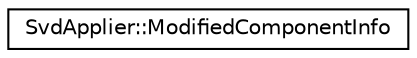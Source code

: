 digraph "Graphical Class Hierarchy"
{
  edge [fontname="Helvetica",fontsize="10",labelfontname="Helvetica",labelfontsize="10"];
  node [fontname="Helvetica",fontsize="10",shape=record];
  rankdir="LR";
  Node0 [label="SvdApplier::ModifiedComponentInfo",height=0.2,width=0.4,color="black", fillcolor="white", style="filled",URL="$structkaldi_1_1nnet3_1_1SvdApplier_1_1ModifiedComponentInfo.html"];
}
